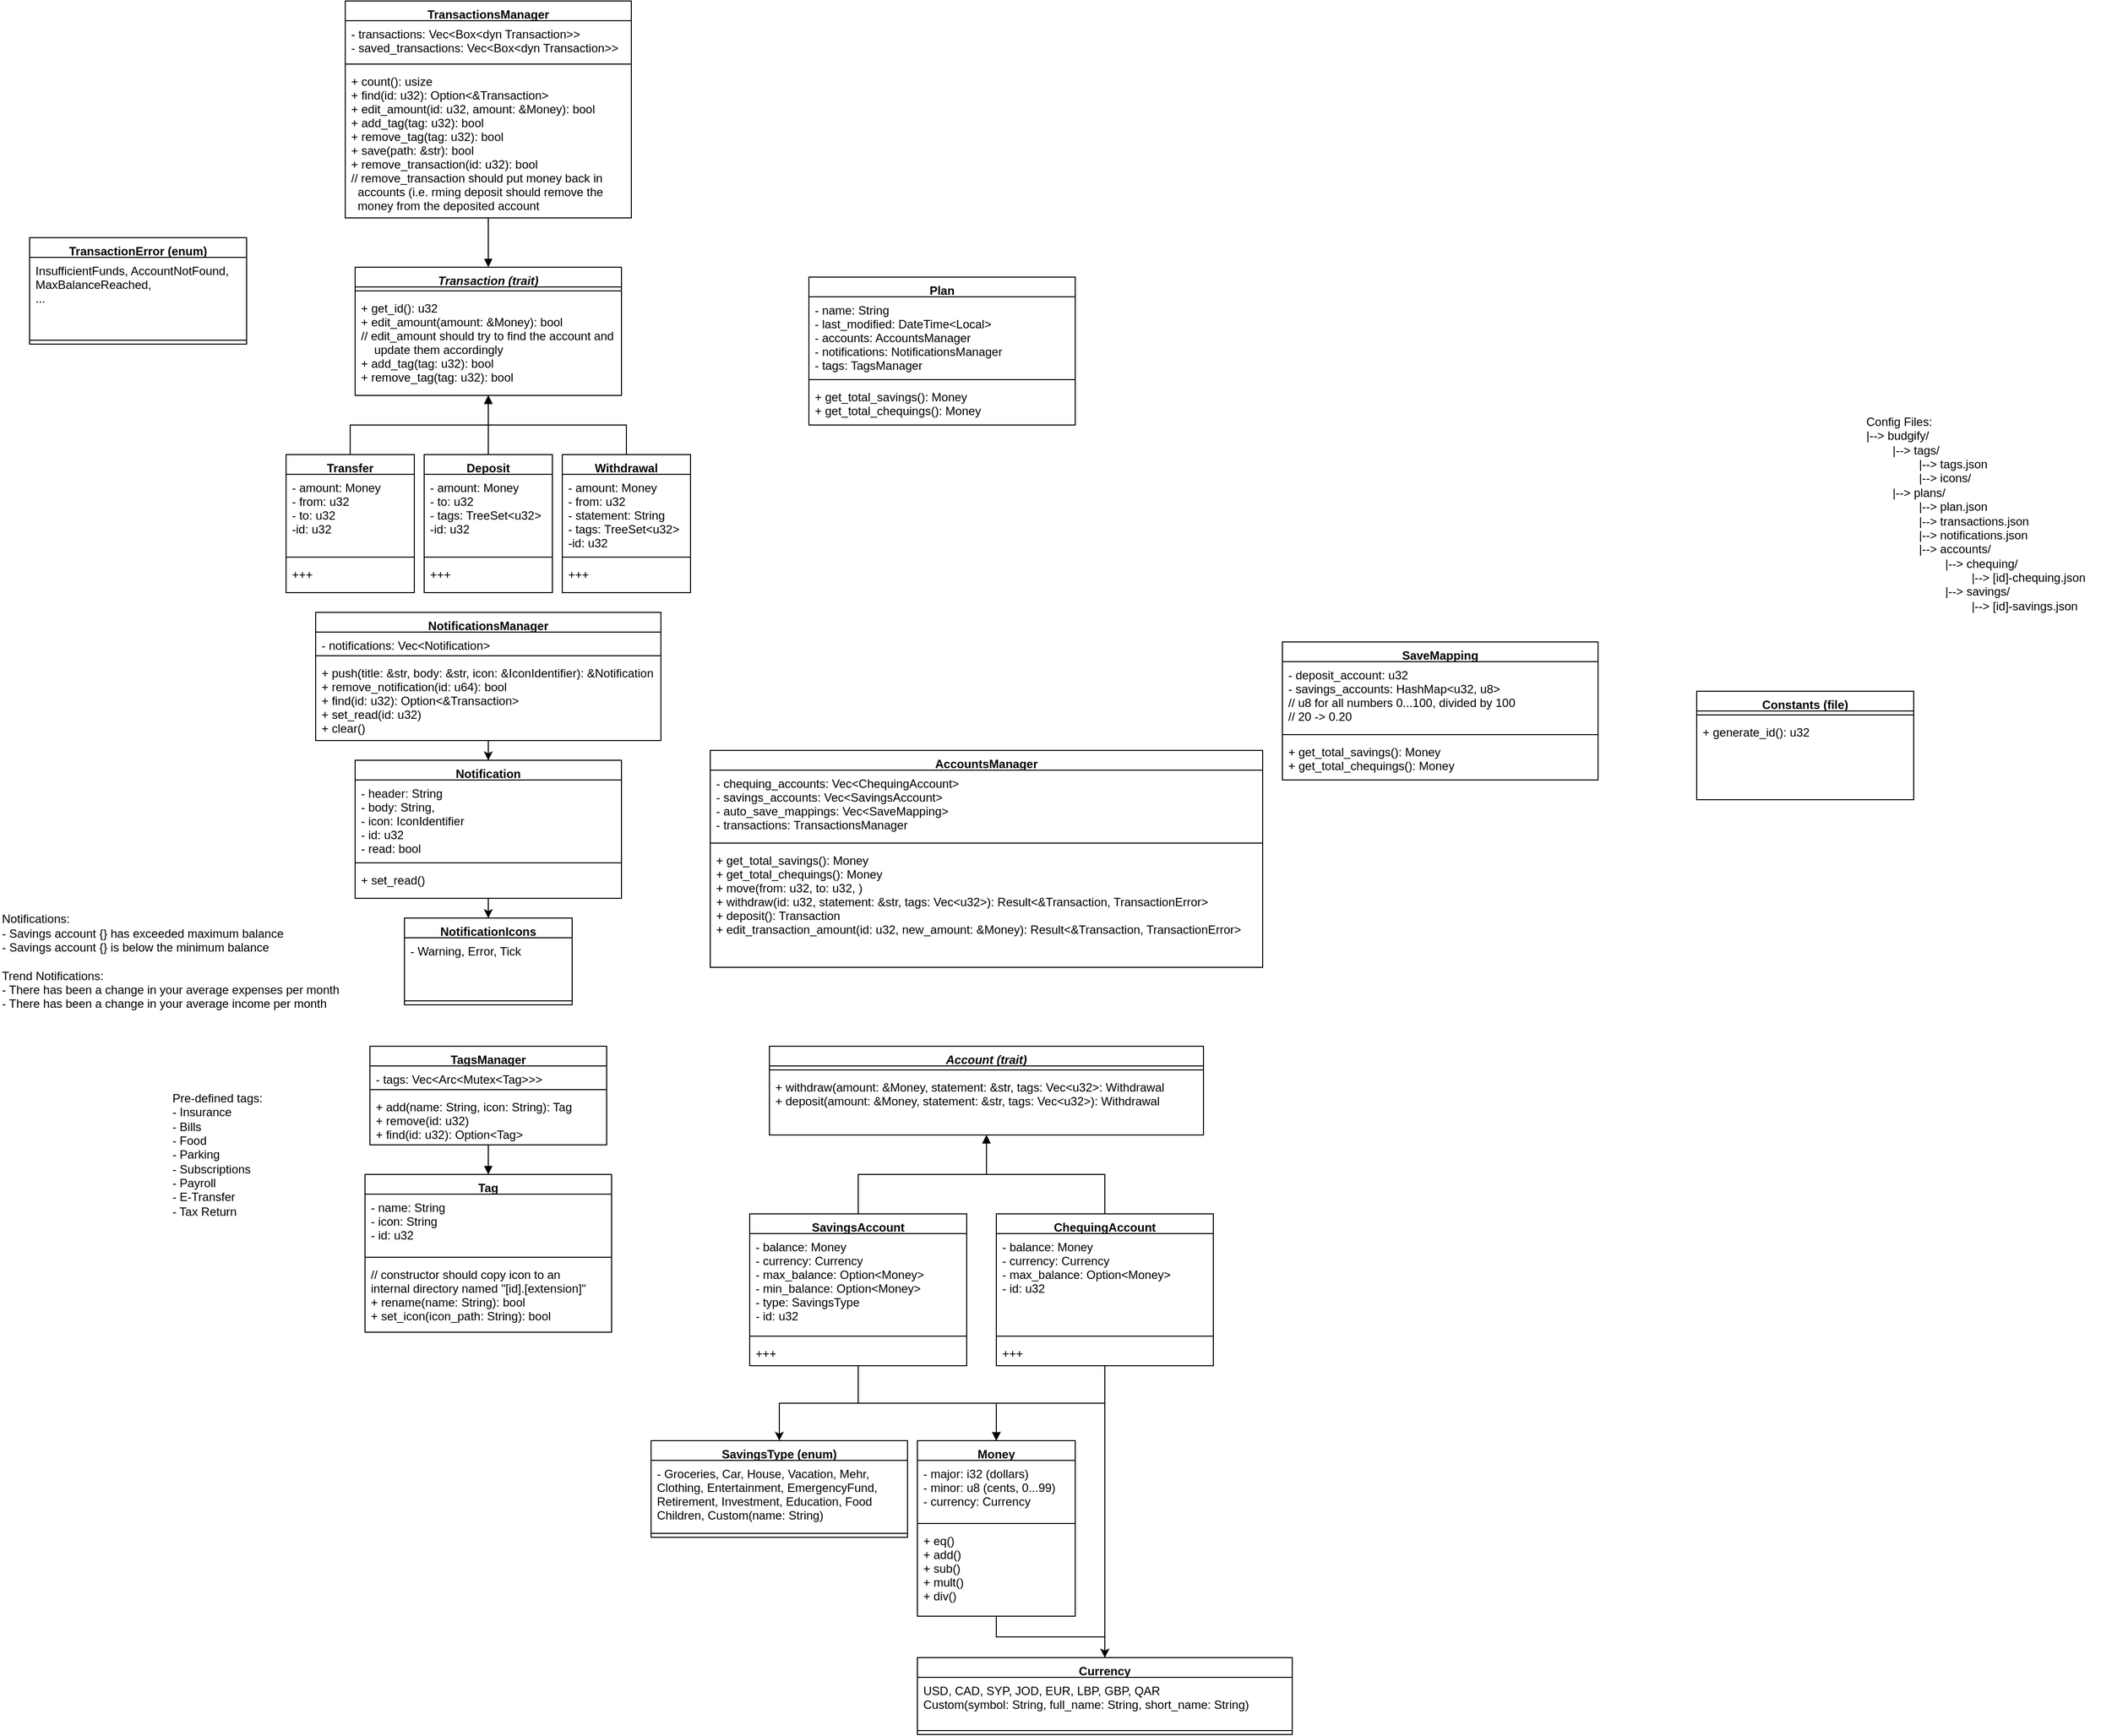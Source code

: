 <mxfile version="21.6.8" type="device">
  <diagram name="Page-1" id="MXJoyOq33z3AeeRWUCVQ">
    <mxGraphModel dx="1719" dy="1618" grid="1" gridSize="10" guides="1" tooltips="1" connect="1" arrows="1" fold="1" page="1" pageScale="1" pageWidth="850" pageHeight="1100" math="0" shadow="0">
      <root>
        <mxCell id="0" />
        <mxCell id="1" parent="0" />
        <mxCell id="jYdG3Akt0IeGUaFJMhiI-1" value="Plan" style="swimlane;fontStyle=1;align=center;verticalAlign=top;childLayout=stackLayout;horizontal=1;startSize=20;horizontalStack=0;resizeParent=1;resizeParentMax=0;resizeLast=0;collapsible=1;marginBottom=0;" parent="1" vertex="1">
          <mxGeometry x="130" y="-780" width="270" height="150" as="geometry" />
        </mxCell>
        <mxCell id="jYdG3Akt0IeGUaFJMhiI-2" value="- name: String&#xa;- last_modified: DateTime&lt;Local&gt;&#xa;- accounts: AccountsManager&#xa;- notifications: NotificationsManager&#xa;- tags: TagsManager" style="text;strokeColor=none;fillColor=none;align=left;verticalAlign=top;spacingLeft=4;spacingRight=4;overflow=hidden;rotatable=0;points=[[0,0.5],[1,0.5]];portConstraint=eastwest;" parent="jYdG3Akt0IeGUaFJMhiI-1" vertex="1">
          <mxGeometry y="20" width="270" height="80" as="geometry" />
        </mxCell>
        <mxCell id="jYdG3Akt0IeGUaFJMhiI-3" value="" style="line;strokeWidth=1;fillColor=none;align=left;verticalAlign=middle;spacingTop=-1;spacingLeft=3;spacingRight=3;rotatable=0;labelPosition=right;points=[];portConstraint=eastwest;strokeColor=inherit;" parent="jYdG3Akt0IeGUaFJMhiI-1" vertex="1">
          <mxGeometry y="100" width="270" height="8" as="geometry" />
        </mxCell>
        <mxCell id="jYdG3Akt0IeGUaFJMhiI-4" value="+ get_total_savings(): Money&#xa;+ get_total_chequings(): Money" style="text;strokeColor=none;fillColor=none;align=left;verticalAlign=top;spacingLeft=4;spacingRight=4;overflow=hidden;rotatable=0;points=[[0,0.5],[1,0.5]];portConstraint=eastwest;" parent="jYdG3Akt0IeGUaFJMhiI-1" vertex="1">
          <mxGeometry y="108" width="270" height="42" as="geometry" />
        </mxCell>
        <mxCell id="jYdG3Akt0IeGUaFJMhiI-22" style="edgeStyle=orthogonalEdgeStyle;rounded=0;orthogonalLoop=1;jettySize=auto;html=1;" parent="1" source="jYdG3Akt0IeGUaFJMhiI-5" target="jYdG3Akt0IeGUaFJMhiI-9" edge="1">
          <mxGeometry relative="1" as="geometry" />
        </mxCell>
        <mxCell id="jYdG3Akt0IeGUaFJMhiI-23" style="edgeStyle=orthogonalEdgeStyle;rounded=0;orthogonalLoop=1;jettySize=auto;html=1;" parent="1" source="jYdG3Akt0IeGUaFJMhiI-5" target="jYdG3Akt0IeGUaFJMhiI-17" edge="1">
          <mxGeometry relative="1" as="geometry" />
        </mxCell>
        <mxCell id="jYdG3Akt0IeGUaFJMhiI-119" style="edgeStyle=orthogonalEdgeStyle;rounded=0;orthogonalLoop=1;jettySize=auto;html=1;endArrow=block;endFill=1;" parent="1" source="jYdG3Akt0IeGUaFJMhiI-5" target="jYdG3Akt0IeGUaFJMhiI-33" edge="1">
          <mxGeometry relative="1" as="geometry" />
        </mxCell>
        <mxCell id="jYdG3Akt0IeGUaFJMhiI-5" value="ChequingAccount" style="swimlane;fontStyle=1;align=center;verticalAlign=top;childLayout=stackLayout;horizontal=1;startSize=20;horizontalStack=0;resizeParent=1;resizeParentMax=0;resizeLast=0;collapsible=1;marginBottom=0;" parent="1" vertex="1">
          <mxGeometry x="320" y="170" width="220" height="154" as="geometry" />
        </mxCell>
        <mxCell id="jYdG3Akt0IeGUaFJMhiI-6" value="- balance: Money&#xa;- currency: Currency&#xa;- max_balance: Option&lt;Money&gt;&#xa;- id: u32" style="text;strokeColor=none;fillColor=none;align=left;verticalAlign=top;spacingLeft=4;spacingRight=4;overflow=hidden;rotatable=0;points=[[0,0.5],[1,0.5]];portConstraint=eastwest;" parent="jYdG3Akt0IeGUaFJMhiI-5" vertex="1">
          <mxGeometry y="20" width="220" height="100" as="geometry" />
        </mxCell>
        <mxCell id="jYdG3Akt0IeGUaFJMhiI-7" value="" style="line;strokeWidth=1;fillColor=none;align=left;verticalAlign=middle;spacingTop=-1;spacingLeft=3;spacingRight=3;rotatable=0;labelPosition=right;points=[];portConstraint=eastwest;strokeColor=inherit;" parent="jYdG3Akt0IeGUaFJMhiI-5" vertex="1">
          <mxGeometry y="120" width="220" height="8" as="geometry" />
        </mxCell>
        <mxCell id="jYdG3Akt0IeGUaFJMhiI-8" value="+++" style="text;strokeColor=none;fillColor=none;align=left;verticalAlign=top;spacingLeft=4;spacingRight=4;overflow=hidden;rotatable=0;points=[[0,0.5],[1,0.5]];portConstraint=eastwest;" parent="jYdG3Akt0IeGUaFJMhiI-5" vertex="1">
          <mxGeometry y="128" width="220" height="26" as="geometry" />
        </mxCell>
        <mxCell id="jYdG3Akt0IeGUaFJMhiI-21" style="edgeStyle=orthogonalEdgeStyle;rounded=0;orthogonalLoop=1;jettySize=auto;html=1;" parent="1" source="jYdG3Akt0IeGUaFJMhiI-9" target="jYdG3Akt0IeGUaFJMhiI-17" edge="1">
          <mxGeometry relative="1" as="geometry" />
        </mxCell>
        <mxCell id="jYdG3Akt0IeGUaFJMhiI-9" value="Money" style="swimlane;fontStyle=1;align=center;verticalAlign=top;childLayout=stackLayout;horizontal=1;startSize=20;horizontalStack=0;resizeParent=1;resizeParentMax=0;resizeLast=0;collapsible=1;marginBottom=0;" parent="1" vertex="1">
          <mxGeometry x="240" y="400" width="160" height="178" as="geometry" />
        </mxCell>
        <mxCell id="jYdG3Akt0IeGUaFJMhiI-10" value="- major: i32 (dollars)&#xa;- minor: u8 (cents, 0...99)&#xa;- currency: Currency" style="text;strokeColor=none;fillColor=none;align=left;verticalAlign=top;spacingLeft=4;spacingRight=4;overflow=hidden;rotatable=0;points=[[0,0.5],[1,0.5]];portConstraint=eastwest;" parent="jYdG3Akt0IeGUaFJMhiI-9" vertex="1">
          <mxGeometry y="20" width="160" height="60" as="geometry" />
        </mxCell>
        <mxCell id="jYdG3Akt0IeGUaFJMhiI-11" value="" style="line;strokeWidth=1;fillColor=none;align=left;verticalAlign=middle;spacingTop=-1;spacingLeft=3;spacingRight=3;rotatable=0;labelPosition=right;points=[];portConstraint=eastwest;strokeColor=inherit;" parent="jYdG3Akt0IeGUaFJMhiI-9" vertex="1">
          <mxGeometry y="80" width="160" height="8" as="geometry" />
        </mxCell>
        <mxCell id="jYdG3Akt0IeGUaFJMhiI-12" value="+ eq()&#xa;+ add()&#xa;+ sub()&#xa;+ mult()&#xa;+ div()" style="text;strokeColor=none;fillColor=none;align=left;verticalAlign=top;spacingLeft=4;spacingRight=4;overflow=hidden;rotatable=0;points=[[0,0.5],[1,0.5]];portConstraint=eastwest;" parent="jYdG3Akt0IeGUaFJMhiI-9" vertex="1">
          <mxGeometry y="88" width="160" height="90" as="geometry" />
        </mxCell>
        <mxCell id="jYdG3Akt0IeGUaFJMhiI-17" value="Currency" style="swimlane;fontStyle=1;align=center;verticalAlign=top;childLayout=stackLayout;horizontal=1;startSize=20;horizontalStack=0;resizeParent=1;resizeParentMax=0;resizeLast=0;collapsible=1;marginBottom=0;" parent="1" vertex="1">
          <mxGeometry x="240" y="620" width="380" height="78" as="geometry" />
        </mxCell>
        <mxCell id="jYdG3Akt0IeGUaFJMhiI-18" value="USD, CAD, SYP, JOD, EUR, LBP, GBP, QAR&#xa;Custom(symbol: String, full_name: String, short_name: String) " style="text;strokeColor=none;fillColor=none;align=left;verticalAlign=top;spacingLeft=4;spacingRight=4;overflow=hidden;rotatable=0;points=[[0,0.5],[1,0.5]];portConstraint=eastwest;" parent="jYdG3Akt0IeGUaFJMhiI-17" vertex="1">
          <mxGeometry y="20" width="380" height="50" as="geometry" />
        </mxCell>
        <mxCell id="jYdG3Akt0IeGUaFJMhiI-19" value="" style="line;strokeWidth=1;fillColor=none;align=left;verticalAlign=middle;spacingTop=-1;spacingLeft=3;spacingRight=3;rotatable=0;labelPosition=right;points=[];portConstraint=eastwest;strokeColor=inherit;" parent="jYdG3Akt0IeGUaFJMhiI-17" vertex="1">
          <mxGeometry y="70" width="380" height="8" as="geometry" />
        </mxCell>
        <mxCell id="jYdG3Akt0IeGUaFJMhiI-28" value="SavingsType (enum)" style="swimlane;fontStyle=1;align=center;verticalAlign=top;childLayout=stackLayout;horizontal=1;startSize=20;horizontalStack=0;resizeParent=1;resizeParentMax=0;resizeLast=0;collapsible=1;marginBottom=0;" parent="1" vertex="1">
          <mxGeometry x="-30" y="400" width="260" height="98" as="geometry" />
        </mxCell>
        <mxCell id="jYdG3Akt0IeGUaFJMhiI-29" value="- Groceries, Car, House, Vacation, Mehr,&#xa;Clothing, Entertainment, EmergencyFund, &#xa;Retirement, Investment, Education, Food&#xa;Children, Custom(name: String)" style="text;strokeColor=none;fillColor=none;align=left;verticalAlign=top;spacingLeft=4;spacingRight=4;overflow=hidden;rotatable=0;points=[[0,0.5],[1,0.5]];portConstraint=eastwest;" parent="jYdG3Akt0IeGUaFJMhiI-28" vertex="1">
          <mxGeometry y="20" width="260" height="70" as="geometry" />
        </mxCell>
        <mxCell id="jYdG3Akt0IeGUaFJMhiI-30" value="" style="line;strokeWidth=1;fillColor=none;align=left;verticalAlign=middle;spacingTop=-1;spacingLeft=3;spacingRight=3;rotatable=0;labelPosition=right;points=[];portConstraint=eastwest;strokeColor=inherit;" parent="jYdG3Akt0IeGUaFJMhiI-28" vertex="1">
          <mxGeometry y="90" width="260" height="8" as="geometry" />
        </mxCell>
        <mxCell id="jYdG3Akt0IeGUaFJMhiI-33" value="Account (trait)" style="swimlane;fontStyle=3;align=center;verticalAlign=top;childLayout=stackLayout;horizontal=1;startSize=20;horizontalStack=0;resizeParent=1;resizeParentMax=0;resizeLast=0;collapsible=1;marginBottom=0;" parent="1" vertex="1">
          <mxGeometry x="90" width="440" height="90" as="geometry" />
        </mxCell>
        <mxCell id="jYdG3Akt0IeGUaFJMhiI-35" value="" style="line;strokeWidth=1;fillColor=none;align=left;verticalAlign=middle;spacingTop=-1;spacingLeft=3;spacingRight=3;rotatable=0;labelPosition=right;points=[];portConstraint=eastwest;strokeColor=inherit;" parent="jYdG3Akt0IeGUaFJMhiI-33" vertex="1">
          <mxGeometry y="20" width="440" height="8" as="geometry" />
        </mxCell>
        <mxCell id="jYdG3Akt0IeGUaFJMhiI-36" value="+ withdraw(amount: &amp;Money, statement: &amp;str, tags: Vec&lt;u32&gt;: Withdrawal&#xa;+ deposit(amount: &amp;Money, statement: &amp;str, tags: Vec&lt;u32&gt;): Withdrawal&#xa;" style="text;strokeColor=none;fillColor=none;align=left;verticalAlign=top;spacingLeft=4;spacingRight=4;overflow=hidden;rotatable=0;points=[[0,0.5],[1,0.5]];portConstraint=eastwest;" parent="jYdG3Akt0IeGUaFJMhiI-33" vertex="1">
          <mxGeometry y="28" width="440" height="62" as="geometry" />
        </mxCell>
        <mxCell id="jYdG3Akt0IeGUaFJMhiI-42" style="edgeStyle=orthogonalEdgeStyle;rounded=0;orthogonalLoop=1;jettySize=auto;html=1;" parent="1" source="jYdG3Akt0IeGUaFJMhiI-37" target="jYdG3Akt0IeGUaFJMhiI-28" edge="1">
          <mxGeometry relative="1" as="geometry" />
        </mxCell>
        <mxCell id="jYdG3Akt0IeGUaFJMhiI-120" style="edgeStyle=orthogonalEdgeStyle;rounded=0;orthogonalLoop=1;jettySize=auto;html=1;endArrow=block;endFill=1;" parent="1" source="jYdG3Akt0IeGUaFJMhiI-37" target="jYdG3Akt0IeGUaFJMhiI-33" edge="1">
          <mxGeometry relative="1" as="geometry" />
        </mxCell>
        <mxCell id="jYdG3Akt0IeGUaFJMhiI-121" style="edgeStyle=orthogonalEdgeStyle;rounded=0;orthogonalLoop=1;jettySize=auto;html=1;entryX=0.5;entryY=0;entryDx=0;entryDy=0;endArrow=block;endFill=1;" parent="1" source="jYdG3Akt0IeGUaFJMhiI-37" target="jYdG3Akt0IeGUaFJMhiI-9" edge="1">
          <mxGeometry relative="1" as="geometry" />
        </mxCell>
        <mxCell id="jYdG3Akt0IeGUaFJMhiI-37" value="SavingsAccount" style="swimlane;fontStyle=1;align=center;verticalAlign=top;childLayout=stackLayout;horizontal=1;startSize=20;horizontalStack=0;resizeParent=1;resizeParentMax=0;resizeLast=0;collapsible=1;marginBottom=0;" parent="1" vertex="1">
          <mxGeometry x="70" y="170" width="220" height="154" as="geometry" />
        </mxCell>
        <mxCell id="jYdG3Akt0IeGUaFJMhiI-38" value="- balance: Money&#xa;- currency: Currency&#xa;- max_balance: Option&lt;Money&gt;&#xa;- min_balance: Option&lt;Money&gt;&#xa;- type: SavingsType&#xa;- id: u32" style="text;strokeColor=none;fillColor=none;align=left;verticalAlign=top;spacingLeft=4;spacingRight=4;overflow=hidden;rotatable=0;points=[[0,0.5],[1,0.5]];portConstraint=eastwest;" parent="jYdG3Akt0IeGUaFJMhiI-37" vertex="1">
          <mxGeometry y="20" width="220" height="100" as="geometry" />
        </mxCell>
        <mxCell id="jYdG3Akt0IeGUaFJMhiI-39" value="" style="line;strokeWidth=1;fillColor=none;align=left;verticalAlign=middle;spacingTop=-1;spacingLeft=3;spacingRight=3;rotatable=0;labelPosition=right;points=[];portConstraint=eastwest;strokeColor=inherit;" parent="jYdG3Akt0IeGUaFJMhiI-37" vertex="1">
          <mxGeometry y="120" width="220" height="8" as="geometry" />
        </mxCell>
        <mxCell id="jYdG3Akt0IeGUaFJMhiI-40" value="+++" style="text;strokeColor=none;fillColor=none;align=left;verticalAlign=top;spacingLeft=4;spacingRight=4;overflow=hidden;rotatable=0;points=[[0,0.5],[1,0.5]];portConstraint=eastwest;" parent="jYdG3Akt0IeGUaFJMhiI-37" vertex="1">
          <mxGeometry y="128" width="220" height="26" as="geometry" />
        </mxCell>
        <mxCell id="jYdG3Akt0IeGUaFJMhiI-45" value="SaveMapping" style="swimlane;fontStyle=1;align=center;verticalAlign=top;childLayout=stackLayout;horizontal=1;startSize=20;horizontalStack=0;resizeParent=1;resizeParentMax=0;resizeLast=0;collapsible=1;marginBottom=0;" parent="1" vertex="1">
          <mxGeometry x="610" y="-410" width="320" height="140" as="geometry" />
        </mxCell>
        <mxCell id="jYdG3Akt0IeGUaFJMhiI-46" value="- deposit_account: u32&#xa;- savings_accounts: HashMap&lt;u32, u8&gt;&#xa;// u8 for all numbers 0...100, divided by 100&#xa;// 20 -&gt; 0.20" style="text;strokeColor=none;fillColor=none;align=left;verticalAlign=top;spacingLeft=4;spacingRight=4;overflow=hidden;rotatable=0;points=[[0,0.5],[1,0.5]];portConstraint=eastwest;" parent="jYdG3Akt0IeGUaFJMhiI-45" vertex="1">
          <mxGeometry y="20" width="320" height="70" as="geometry" />
        </mxCell>
        <mxCell id="jYdG3Akt0IeGUaFJMhiI-47" value="" style="line;strokeWidth=1;fillColor=none;align=left;verticalAlign=middle;spacingTop=-1;spacingLeft=3;spacingRight=3;rotatable=0;labelPosition=right;points=[];portConstraint=eastwest;strokeColor=inherit;" parent="jYdG3Akt0IeGUaFJMhiI-45" vertex="1">
          <mxGeometry y="90" width="320" height="8" as="geometry" />
        </mxCell>
        <mxCell id="jYdG3Akt0IeGUaFJMhiI-48" value="+ get_total_savings(): Money&#xa;+ get_total_chequings(): Money" style="text;strokeColor=none;fillColor=none;align=left;verticalAlign=top;spacingLeft=4;spacingRight=4;overflow=hidden;rotatable=0;points=[[0,0.5],[1,0.5]];portConstraint=eastwest;" parent="jYdG3Akt0IeGUaFJMhiI-45" vertex="1">
          <mxGeometry y="98" width="320" height="42" as="geometry" />
        </mxCell>
        <mxCell id="jYdG3Akt0IeGUaFJMhiI-57" style="edgeStyle=orthogonalEdgeStyle;rounded=0;orthogonalLoop=1;jettySize=auto;html=1;" parent="1" source="jYdG3Akt0IeGUaFJMhiI-49" target="jYdG3Akt0IeGUaFJMhiI-53" edge="1">
          <mxGeometry relative="1" as="geometry" />
        </mxCell>
        <mxCell id="jYdG3Akt0IeGUaFJMhiI-49" value="Notification" style="swimlane;fontStyle=1;align=center;verticalAlign=top;childLayout=stackLayout;horizontal=1;startSize=20;horizontalStack=0;resizeParent=1;resizeParentMax=0;resizeLast=0;collapsible=1;marginBottom=0;" parent="1" vertex="1">
          <mxGeometry x="-330" y="-290" width="270" height="140" as="geometry" />
        </mxCell>
        <mxCell id="jYdG3Akt0IeGUaFJMhiI-50" value="- header: String&#xa;- body: String,&#xa;- icon: IconIdentifier&#xa;- id: u32&#xa;- read: bool" style="text;strokeColor=none;fillColor=none;align=left;verticalAlign=top;spacingLeft=4;spacingRight=4;overflow=hidden;rotatable=0;points=[[0,0.5],[1,0.5]];portConstraint=eastwest;" parent="jYdG3Akt0IeGUaFJMhiI-49" vertex="1">
          <mxGeometry y="20" width="270" height="80" as="geometry" />
        </mxCell>
        <mxCell id="jYdG3Akt0IeGUaFJMhiI-51" value="" style="line;strokeWidth=1;fillColor=none;align=left;verticalAlign=middle;spacingTop=-1;spacingLeft=3;spacingRight=3;rotatable=0;labelPosition=right;points=[];portConstraint=eastwest;strokeColor=inherit;" parent="jYdG3Akt0IeGUaFJMhiI-49" vertex="1">
          <mxGeometry y="100" width="270" height="8" as="geometry" />
        </mxCell>
        <mxCell id="jYdG3Akt0IeGUaFJMhiI-52" value="+ set_read()" style="text;strokeColor=none;fillColor=none;align=left;verticalAlign=top;spacingLeft=4;spacingRight=4;overflow=hidden;rotatable=0;points=[[0,0.5],[1,0.5]];portConstraint=eastwest;" parent="jYdG3Akt0IeGUaFJMhiI-49" vertex="1">
          <mxGeometry y="108" width="270" height="32" as="geometry" />
        </mxCell>
        <mxCell id="jYdG3Akt0IeGUaFJMhiI-53" value="NotificationIcons" style="swimlane;fontStyle=1;align=center;verticalAlign=top;childLayout=stackLayout;horizontal=1;startSize=20;horizontalStack=0;resizeParent=1;resizeParentMax=0;resizeLast=0;collapsible=1;marginBottom=0;" parent="1" vertex="1">
          <mxGeometry x="-280" y="-130" width="170" height="88" as="geometry" />
        </mxCell>
        <mxCell id="jYdG3Akt0IeGUaFJMhiI-54" value="- Warning, Error, Tick" style="text;strokeColor=none;fillColor=none;align=left;verticalAlign=top;spacingLeft=4;spacingRight=4;overflow=hidden;rotatable=0;points=[[0,0.5],[1,0.5]];portConstraint=eastwest;" parent="jYdG3Akt0IeGUaFJMhiI-53" vertex="1">
          <mxGeometry y="20" width="170" height="60" as="geometry" />
        </mxCell>
        <mxCell id="jYdG3Akt0IeGUaFJMhiI-55" value="" style="line;strokeWidth=1;fillColor=none;align=left;verticalAlign=middle;spacingTop=-1;spacingLeft=3;spacingRight=3;rotatable=0;labelPosition=right;points=[];portConstraint=eastwest;strokeColor=inherit;" parent="jYdG3Akt0IeGUaFJMhiI-53" vertex="1">
          <mxGeometry y="80" width="170" height="8" as="geometry" />
        </mxCell>
        <mxCell id="jYdG3Akt0IeGUaFJMhiI-58" value="Notifications:&lt;br&gt;- Savings account {} has exceeded maximum balance&lt;br&gt;- Savings account {} is below the minimum balance&lt;br&gt;&lt;br&gt;Trend Notifications:&lt;br&gt;- There has been a change in your average expenses per month&lt;br&gt;- There has been a change in your average income per month" style="text;html=1;align=left;verticalAlign=middle;resizable=0;points=[];autosize=1;strokeColor=none;fillColor=none;" parent="1" vertex="1">
          <mxGeometry x="-690" y="-141" width="370" height="110" as="geometry" />
        </mxCell>
        <mxCell id="jYdG3Akt0IeGUaFJMhiI-63" style="edgeStyle=orthogonalEdgeStyle;rounded=0;orthogonalLoop=1;jettySize=auto;html=1;" parent="1" source="jYdG3Akt0IeGUaFJMhiI-59" target="jYdG3Akt0IeGUaFJMhiI-49" edge="1">
          <mxGeometry relative="1" as="geometry" />
        </mxCell>
        <mxCell id="jYdG3Akt0IeGUaFJMhiI-59" value="NotificationsManager" style="swimlane;fontStyle=1;align=center;verticalAlign=top;childLayout=stackLayout;horizontal=1;startSize=20;horizontalStack=0;resizeParent=1;resizeParentMax=0;resizeLast=0;collapsible=1;marginBottom=0;" parent="1" vertex="1">
          <mxGeometry x="-370" y="-440" width="350" height="130" as="geometry" />
        </mxCell>
        <mxCell id="jYdG3Akt0IeGUaFJMhiI-60" value="- notifications: Vec&lt;Notification&gt;" style="text;strokeColor=none;fillColor=none;align=left;verticalAlign=top;spacingLeft=4;spacingRight=4;overflow=hidden;rotatable=0;points=[[0,0.5],[1,0.5]];portConstraint=eastwest;" parent="jYdG3Akt0IeGUaFJMhiI-59" vertex="1">
          <mxGeometry y="20" width="350" height="20" as="geometry" />
        </mxCell>
        <mxCell id="jYdG3Akt0IeGUaFJMhiI-61" value="" style="line;strokeWidth=1;fillColor=none;align=left;verticalAlign=middle;spacingTop=-1;spacingLeft=3;spacingRight=3;rotatable=0;labelPosition=right;points=[];portConstraint=eastwest;strokeColor=inherit;" parent="jYdG3Akt0IeGUaFJMhiI-59" vertex="1">
          <mxGeometry y="40" width="350" height="8" as="geometry" />
        </mxCell>
        <mxCell id="jYdG3Akt0IeGUaFJMhiI-62" value="+ push(title: &amp;str, body: &amp;str, icon: &amp;IconIdentifier): &amp;Notification&#xa;+ remove_notification(id: u64): bool&#xa;+ find(id: u32): Option&lt;&amp;Transaction&gt;&#xa;+ set_read(id: u32)&#xa;+ clear()" style="text;strokeColor=none;fillColor=none;align=left;verticalAlign=top;spacingLeft=4;spacingRight=4;overflow=hidden;rotatable=0;points=[[0,0.5],[1,0.5]];portConstraint=eastwest;" parent="jYdG3Akt0IeGUaFJMhiI-59" vertex="1">
          <mxGeometry y="48" width="350" height="82" as="geometry" />
        </mxCell>
        <mxCell id="jYdG3Akt0IeGUaFJMhiI-84" style="edgeStyle=orthogonalEdgeStyle;rounded=0;orthogonalLoop=1;jettySize=auto;html=1;endArrow=block;endFill=1;" parent="1" source="jYdG3Akt0IeGUaFJMhiI-66" target="jYdG3Akt0IeGUaFJMhiI-79" edge="1">
          <mxGeometry relative="1" as="geometry" />
        </mxCell>
        <mxCell id="jYdG3Akt0IeGUaFJMhiI-66" value="Transfer" style="swimlane;fontStyle=1;align=center;verticalAlign=top;childLayout=stackLayout;horizontal=1;startSize=20;horizontalStack=0;resizeParent=1;resizeParentMax=0;resizeLast=0;collapsible=1;marginBottom=0;" parent="1" vertex="1">
          <mxGeometry x="-400" y="-600" width="130" height="140" as="geometry" />
        </mxCell>
        <mxCell id="jYdG3Akt0IeGUaFJMhiI-67" value="- amount: Money&#xa;- from: u32&#xa;- to: u32&#xa;-id: u32" style="text;strokeColor=none;fillColor=none;align=left;verticalAlign=top;spacingLeft=4;spacingRight=4;overflow=hidden;rotatable=0;points=[[0,0.5],[1,0.5]];portConstraint=eastwest;" parent="jYdG3Akt0IeGUaFJMhiI-66" vertex="1">
          <mxGeometry y="20" width="130" height="80" as="geometry" />
        </mxCell>
        <mxCell id="jYdG3Akt0IeGUaFJMhiI-68" value="" style="line;strokeWidth=1;fillColor=none;align=left;verticalAlign=middle;spacingTop=-1;spacingLeft=3;spacingRight=3;rotatable=0;labelPosition=right;points=[];portConstraint=eastwest;strokeColor=inherit;" parent="jYdG3Akt0IeGUaFJMhiI-66" vertex="1">
          <mxGeometry y="100" width="130" height="8" as="geometry" />
        </mxCell>
        <mxCell id="jYdG3Akt0IeGUaFJMhiI-69" value="+++" style="text;strokeColor=none;fillColor=none;align=left;verticalAlign=top;spacingLeft=4;spacingRight=4;overflow=hidden;rotatable=0;points=[[0,0.5],[1,0.5]];portConstraint=eastwest;" parent="jYdG3Akt0IeGUaFJMhiI-66" vertex="1">
          <mxGeometry y="108" width="130" height="32" as="geometry" />
        </mxCell>
        <mxCell id="jYdG3Akt0IeGUaFJMhiI-83" style="edgeStyle=orthogonalEdgeStyle;rounded=0;orthogonalLoop=1;jettySize=auto;html=1;entryX=0.5;entryY=1;entryDx=0;entryDy=0;entryPerimeter=0;endArrow=block;endFill=1;" parent="1" source="jYdG3Akt0IeGUaFJMhiI-71" target="jYdG3Akt0IeGUaFJMhiI-82" edge="1">
          <mxGeometry relative="1" as="geometry" />
        </mxCell>
        <mxCell id="jYdG3Akt0IeGUaFJMhiI-71" value="Deposit" style="swimlane;fontStyle=1;align=center;verticalAlign=top;childLayout=stackLayout;horizontal=1;startSize=20;horizontalStack=0;resizeParent=1;resizeParentMax=0;resizeLast=0;collapsible=1;marginBottom=0;" parent="1" vertex="1">
          <mxGeometry x="-260" y="-600" width="130" height="140" as="geometry" />
        </mxCell>
        <mxCell id="jYdG3Akt0IeGUaFJMhiI-72" value="- amount: Money&#xa;- to: u32&#xa;- tags: TreeSet&lt;u32&gt;&#xa;-id: u32" style="text;strokeColor=none;fillColor=none;align=left;verticalAlign=top;spacingLeft=4;spacingRight=4;overflow=hidden;rotatable=0;points=[[0,0.5],[1,0.5]];portConstraint=eastwest;" parent="jYdG3Akt0IeGUaFJMhiI-71" vertex="1">
          <mxGeometry y="20" width="130" height="80" as="geometry" />
        </mxCell>
        <mxCell id="jYdG3Akt0IeGUaFJMhiI-73" value="" style="line;strokeWidth=1;fillColor=none;align=left;verticalAlign=middle;spacingTop=-1;spacingLeft=3;spacingRight=3;rotatable=0;labelPosition=right;points=[];portConstraint=eastwest;strokeColor=inherit;" parent="jYdG3Akt0IeGUaFJMhiI-71" vertex="1">
          <mxGeometry y="100" width="130" height="8" as="geometry" />
        </mxCell>
        <mxCell id="jYdG3Akt0IeGUaFJMhiI-74" value="+++" style="text;strokeColor=none;fillColor=none;align=left;verticalAlign=top;spacingLeft=4;spacingRight=4;overflow=hidden;rotatable=0;points=[[0,0.5],[1,0.5]];portConstraint=eastwest;" parent="jYdG3Akt0IeGUaFJMhiI-71" vertex="1">
          <mxGeometry y="108" width="130" height="32" as="geometry" />
        </mxCell>
        <mxCell id="jYdG3Akt0IeGUaFJMhiI-105" style="edgeStyle=orthogonalEdgeStyle;rounded=0;orthogonalLoop=1;jettySize=auto;html=1;entryX=0.5;entryY=0;entryDx=0;entryDy=0;endArrow=block;endFill=1;" parent="1" source="jYdG3Akt0IeGUaFJMhiI-75" target="jYdG3Akt0IeGUaFJMhiI-79" edge="1">
          <mxGeometry relative="1" as="geometry" />
        </mxCell>
        <mxCell id="jYdG3Akt0IeGUaFJMhiI-75" value="TransactionsManager" style="swimlane;fontStyle=1;align=center;verticalAlign=top;childLayout=stackLayout;horizontal=1;startSize=20;horizontalStack=0;resizeParent=1;resizeParentMax=0;resizeLast=0;collapsible=1;marginBottom=0;" parent="1" vertex="1">
          <mxGeometry x="-340" y="-1060" width="290" height="220" as="geometry" />
        </mxCell>
        <mxCell id="jYdG3Akt0IeGUaFJMhiI-76" value="- transactions: Vec&lt;Box&lt;dyn Transaction&gt;&gt;&#xa;- saved_transactions: Vec&lt;Box&lt;dyn Transaction&gt;&gt;" style="text;strokeColor=none;fillColor=none;align=left;verticalAlign=top;spacingLeft=4;spacingRight=4;overflow=hidden;rotatable=0;points=[[0,0.5],[1,0.5]];portConstraint=eastwest;" parent="jYdG3Akt0IeGUaFJMhiI-75" vertex="1">
          <mxGeometry y="20" width="290" height="40" as="geometry" />
        </mxCell>
        <mxCell id="jYdG3Akt0IeGUaFJMhiI-77" value="" style="line;strokeWidth=1;fillColor=none;align=left;verticalAlign=middle;spacingTop=-1;spacingLeft=3;spacingRight=3;rotatable=0;labelPosition=right;points=[];portConstraint=eastwest;strokeColor=inherit;" parent="jYdG3Akt0IeGUaFJMhiI-75" vertex="1">
          <mxGeometry y="60" width="290" height="8" as="geometry" />
        </mxCell>
        <mxCell id="jYdG3Akt0IeGUaFJMhiI-78" value="+ count(): usize&#xa;+ find(id: u32): Option&lt;&amp;Transaction&gt;&#xa;+ edit_amount(id: u32, amount: &amp;Money): bool&#xa;+ add_tag(tag: u32): bool&#xa;+ remove_tag(tag: u32): bool&#xa;+ save(path: &amp;str): bool&#xa;+ remove_transaction(id: u32): bool&#xa;// remove_transaction should put money back in&#xa;  accounts (i.e. rming deposit should remove the &#xa;  money from the deposited account" style="text;strokeColor=none;fillColor=none;align=left;verticalAlign=top;spacingLeft=4;spacingRight=4;overflow=hidden;rotatable=0;points=[[0,0.5],[1,0.5]];portConstraint=eastwest;" parent="jYdG3Akt0IeGUaFJMhiI-75" vertex="1">
          <mxGeometry y="68" width="290" height="152" as="geometry" />
        </mxCell>
        <mxCell id="jYdG3Akt0IeGUaFJMhiI-79" value="Transaction (trait)" style="swimlane;fontStyle=3;align=center;verticalAlign=top;childLayout=stackLayout;horizontal=1;startSize=20;horizontalStack=0;resizeParent=1;resizeParentMax=0;resizeLast=0;collapsible=1;marginBottom=0;" parent="1" vertex="1">
          <mxGeometry x="-330" y="-790" width="270" height="130" as="geometry" />
        </mxCell>
        <mxCell id="jYdG3Akt0IeGUaFJMhiI-81" value="" style="line;strokeWidth=1;fillColor=none;align=left;verticalAlign=middle;spacingTop=-1;spacingLeft=3;spacingRight=3;rotatable=0;labelPosition=right;points=[];portConstraint=eastwest;strokeColor=inherit;" parent="jYdG3Akt0IeGUaFJMhiI-79" vertex="1">
          <mxGeometry y="20" width="270" height="8" as="geometry" />
        </mxCell>
        <mxCell id="jYdG3Akt0IeGUaFJMhiI-82" value="+ get_id(): u32&#xa;+ edit_amount(amount: &amp;Money): bool&#xa;// edit_amount should try to find the account and&#xa;    update them accordingly&#xa;+ add_tag(tag: u32): bool&#xa;+ remove_tag(tag: u32): bool" style="text;strokeColor=none;fillColor=none;align=left;verticalAlign=top;spacingLeft=4;spacingRight=4;overflow=hidden;rotatable=0;points=[[0,0.5],[1,0.5]];portConstraint=eastwest;" parent="jYdG3Akt0IeGUaFJMhiI-79" vertex="1">
          <mxGeometry y="28" width="270" height="102" as="geometry" />
        </mxCell>
        <mxCell id="jYdG3Akt0IeGUaFJMhiI-94" style="edgeStyle=orthogonalEdgeStyle;rounded=0;orthogonalLoop=1;jettySize=auto;html=1;endArrow=block;endFill=1;" parent="1" source="jYdG3Akt0IeGUaFJMhiI-90" target="jYdG3Akt0IeGUaFJMhiI-79" edge="1">
          <mxGeometry relative="1" as="geometry" />
        </mxCell>
        <mxCell id="jYdG3Akt0IeGUaFJMhiI-90" value="Withdrawal" style="swimlane;fontStyle=1;align=center;verticalAlign=top;childLayout=stackLayout;horizontal=1;startSize=20;horizontalStack=0;resizeParent=1;resizeParentMax=0;resizeLast=0;collapsible=1;marginBottom=0;" parent="1" vertex="1">
          <mxGeometry x="-120" y="-600" width="130" height="140" as="geometry" />
        </mxCell>
        <mxCell id="jYdG3Akt0IeGUaFJMhiI-91" value="- amount: Money&#xa;- from: u32&#xa;- statement: String&#xa;- tags: TreeSet&lt;u32&gt;&#xa;-id: u32" style="text;strokeColor=none;fillColor=none;align=left;verticalAlign=top;spacingLeft=4;spacingRight=4;overflow=hidden;rotatable=0;points=[[0,0.5],[1,0.5]];portConstraint=eastwest;" parent="jYdG3Akt0IeGUaFJMhiI-90" vertex="1">
          <mxGeometry y="20" width="130" height="80" as="geometry" />
        </mxCell>
        <mxCell id="jYdG3Akt0IeGUaFJMhiI-92" value="" style="line;strokeWidth=1;fillColor=none;align=left;verticalAlign=middle;spacingTop=-1;spacingLeft=3;spacingRight=3;rotatable=0;labelPosition=right;points=[];portConstraint=eastwest;strokeColor=inherit;" parent="jYdG3Akt0IeGUaFJMhiI-90" vertex="1">
          <mxGeometry y="100" width="130" height="8" as="geometry" />
        </mxCell>
        <mxCell id="jYdG3Akt0IeGUaFJMhiI-93" value="+++" style="text;strokeColor=none;fillColor=none;align=left;verticalAlign=top;spacingLeft=4;spacingRight=4;overflow=hidden;rotatable=0;points=[[0,0.5],[1,0.5]];portConstraint=eastwest;" parent="jYdG3Akt0IeGUaFJMhiI-90" vertex="1">
          <mxGeometry y="108" width="130" height="32" as="geometry" />
        </mxCell>
        <mxCell id="jYdG3Akt0IeGUaFJMhiI-106" style="edgeStyle=orthogonalEdgeStyle;rounded=0;orthogonalLoop=1;jettySize=auto;html=1;endArrow=block;endFill=1;" parent="1" source="jYdG3Akt0IeGUaFJMhiI-95" target="jYdG3Akt0IeGUaFJMhiI-99" edge="1">
          <mxGeometry relative="1" as="geometry" />
        </mxCell>
        <mxCell id="jYdG3Akt0IeGUaFJMhiI-95" value="TagsManager" style="swimlane;fontStyle=1;align=center;verticalAlign=top;childLayout=stackLayout;horizontal=1;startSize=20;horizontalStack=0;resizeParent=1;resizeParentMax=0;resizeLast=0;collapsible=1;marginBottom=0;" parent="1" vertex="1">
          <mxGeometry x="-315" width="240" height="100" as="geometry" />
        </mxCell>
        <mxCell id="jYdG3Akt0IeGUaFJMhiI-96" value="- tags: Vec&lt;Arc&lt;Mutex&lt;Tag&gt;&gt;&gt;" style="text;strokeColor=none;fillColor=none;align=left;verticalAlign=top;spacingLeft=4;spacingRight=4;overflow=hidden;rotatable=0;points=[[0,0.5],[1,0.5]];portConstraint=eastwest;" parent="jYdG3Akt0IeGUaFJMhiI-95" vertex="1">
          <mxGeometry y="20" width="240" height="20" as="geometry" />
        </mxCell>
        <mxCell id="jYdG3Akt0IeGUaFJMhiI-97" value="" style="line;strokeWidth=1;fillColor=none;align=left;verticalAlign=middle;spacingTop=-1;spacingLeft=3;spacingRight=3;rotatable=0;labelPosition=right;points=[];portConstraint=eastwest;strokeColor=inherit;" parent="jYdG3Akt0IeGUaFJMhiI-95" vertex="1">
          <mxGeometry y="40" width="240" height="8" as="geometry" />
        </mxCell>
        <mxCell id="jYdG3Akt0IeGUaFJMhiI-98" value="+ add(name: String, icon: String): Tag&#xa;+ remove(id: u32)&#xa;+ find(id: u32): Option&lt;Tag&gt;" style="text;strokeColor=none;fillColor=none;align=left;verticalAlign=top;spacingLeft=4;spacingRight=4;overflow=hidden;rotatable=0;points=[[0,0.5],[1,0.5]];portConstraint=eastwest;" parent="jYdG3Akt0IeGUaFJMhiI-95" vertex="1">
          <mxGeometry y="48" width="240" height="52" as="geometry" />
        </mxCell>
        <mxCell id="jYdG3Akt0IeGUaFJMhiI-99" value="Tag" style="swimlane;fontStyle=1;align=center;verticalAlign=top;childLayout=stackLayout;horizontal=1;startSize=20;horizontalStack=0;resizeParent=1;resizeParentMax=0;resizeLast=0;collapsible=1;marginBottom=0;" parent="1" vertex="1">
          <mxGeometry x="-320" y="130" width="250" height="160" as="geometry" />
        </mxCell>
        <mxCell id="jYdG3Akt0IeGUaFJMhiI-100" value="- name: String&#xa;- icon: String&#xa;- id: u32" style="text;strokeColor=none;fillColor=none;align=left;verticalAlign=top;spacingLeft=4;spacingRight=4;overflow=hidden;rotatable=0;points=[[0,0.5],[1,0.5]];portConstraint=eastwest;" parent="jYdG3Akt0IeGUaFJMhiI-99" vertex="1">
          <mxGeometry y="20" width="250" height="60" as="geometry" />
        </mxCell>
        <mxCell id="jYdG3Akt0IeGUaFJMhiI-101" value="" style="line;strokeWidth=1;fillColor=none;align=left;verticalAlign=middle;spacingTop=-1;spacingLeft=3;spacingRight=3;rotatable=0;labelPosition=right;points=[];portConstraint=eastwest;strokeColor=inherit;" parent="jYdG3Akt0IeGUaFJMhiI-99" vertex="1">
          <mxGeometry y="80" width="250" height="8" as="geometry" />
        </mxCell>
        <mxCell id="jYdG3Akt0IeGUaFJMhiI-102" value="// constructor should copy icon to an&#xa;internal directory named &quot;[id].[extension]&quot;&#xa;+ rename(name: String): bool&#xa;+ set_icon(icon_path: String): bool" style="text;strokeColor=none;fillColor=none;align=left;verticalAlign=top;spacingLeft=4;spacingRight=4;overflow=hidden;rotatable=0;points=[[0,0.5],[1,0.5]];portConstraint=eastwest;" parent="jYdG3Akt0IeGUaFJMhiI-99" vertex="1">
          <mxGeometry y="88" width="250" height="72" as="geometry" />
        </mxCell>
        <mxCell id="jYdG3Akt0IeGUaFJMhiI-103" value="Config Files:&lt;br&gt;|--&amp;gt; budgify/&lt;br&gt;&lt;span style=&quot;white-space: pre;&quot;&gt;&#x9;&lt;/span&gt;|--&amp;gt; tags/&lt;br&gt;&lt;span style=&quot;white-space: pre;&quot;&gt;&#x9;&lt;span style=&quot;white-space: pre;&quot;&gt;&#x9;&lt;/span&gt;&lt;/span&gt;|--&amp;gt; tags.json&lt;br&gt;&lt;span style=&quot;white-space: pre;&quot;&gt;&#x9;&lt;/span&gt;&lt;span style=&quot;white-space: pre;&quot;&gt;&#x9;&lt;/span&gt;|--&amp;gt; icons/&lt;br&gt;&lt;span style=&quot;white-space: pre;&quot;&gt;&#x9;&lt;/span&gt;|--&amp;gt; plans/&lt;br&gt;&lt;span style=&quot;white-space: pre;&quot;&gt;&#x9;&lt;span style=&quot;white-space: pre;&quot;&gt;&#x9;&lt;/span&gt;&lt;/span&gt;|--&amp;gt; plan.json&lt;br&gt;&lt;span style=&quot;white-space: pre;&quot;&gt;&lt;span style=&quot;white-space: pre;&quot;&gt;&#x9;&lt;/span&gt;&#x9;&lt;/span&gt;|--&amp;gt; transactions.json&lt;br&gt;&lt;span style=&quot;white-space: pre;&quot;&gt;&lt;span style=&quot;white-space: pre;&quot;&gt;&#x9;&lt;/span&gt;&#x9;&lt;/span&gt;|--&amp;gt; notifications.json&lt;br&gt;&lt;span style=&quot;white-space: pre;&quot;&gt;&#x9;&lt;span style=&quot;white-space: pre;&quot;&gt;&#x9;&lt;/span&gt;&lt;/span&gt;|--&amp;gt; accounts/&lt;br&gt;&lt;span style=&quot;white-space: pre;&quot;&gt;&#x9;&lt;/span&gt;&lt;span style=&quot;white-space: pre;&quot;&gt;&#x9;&lt;span style=&quot;white-space: pre;&quot;&gt;&#x9;&lt;/span&gt;&lt;/span&gt;|--&amp;gt; chequing/&lt;br&gt;&lt;span style=&quot;white-space: pre;&quot;&gt;&#x9;&lt;/span&gt;&lt;span style=&quot;white-space: pre;&quot;&gt;&#x9;&lt;/span&gt;&lt;span style=&quot;white-space: pre;&quot;&gt;&#x9;&lt;span style=&quot;white-space: pre;&quot;&gt;&#x9;&lt;/span&gt;&lt;/span&gt;|--&amp;gt; [id]-chequing.json&lt;br&gt;&lt;span style=&quot;white-space: pre;&quot;&gt;&lt;span style=&quot;white-space: pre;&quot;&gt;&#x9;&lt;/span&gt;&#x9;&lt;/span&gt;&lt;span style=&quot;white-space: pre;&quot;&gt;&#x9;&lt;/span&gt;|--&amp;gt; savings/&lt;br&gt;&lt;span style=&quot;white-space: pre;&quot;&gt;&#x9;&lt;span style=&quot;white-space: pre;&quot;&gt;&#x9;&lt;/span&gt;&lt;/span&gt;&lt;span style=&quot;white-space: pre;&quot;&gt;&#x9;&lt;/span&gt;&lt;span style=&quot;white-space: pre;&quot;&gt;&#x9;&lt;/span&gt;|--&amp;gt; [id]-savings.json" style="text;html=1;align=left;verticalAlign=middle;resizable=0;points=[];autosize=1;strokeColor=none;fillColor=none;" parent="1" vertex="1">
          <mxGeometry x="1200" y="-650" width="250" height="220" as="geometry" />
        </mxCell>
        <mxCell id="jYdG3Akt0IeGUaFJMhiI-110" value="Constants (file)" style="swimlane;fontStyle=1;align=center;verticalAlign=top;childLayout=stackLayout;horizontal=1;startSize=20;horizontalStack=0;resizeParent=1;resizeParentMax=0;resizeLast=0;collapsible=1;marginBottom=0;" parent="1" vertex="1">
          <mxGeometry x="1030" y="-360" width="220" height="110" as="geometry" />
        </mxCell>
        <mxCell id="jYdG3Akt0IeGUaFJMhiI-112" value="" style="line;strokeWidth=1;fillColor=none;align=left;verticalAlign=middle;spacingTop=-1;spacingLeft=3;spacingRight=3;rotatable=0;labelPosition=right;points=[];portConstraint=eastwest;strokeColor=inherit;" parent="jYdG3Akt0IeGUaFJMhiI-110" vertex="1">
          <mxGeometry y="20" width="220" height="8" as="geometry" />
        </mxCell>
        <mxCell id="jYdG3Akt0IeGUaFJMhiI-113" value="+ generate_id(): u32" style="text;strokeColor=none;fillColor=none;align=left;verticalAlign=top;spacingLeft=4;spacingRight=4;overflow=hidden;rotatable=0;points=[[0,0.5],[1,0.5]];portConstraint=eastwest;" parent="jYdG3Akt0IeGUaFJMhiI-110" vertex="1">
          <mxGeometry y="28" width="220" height="82" as="geometry" />
        </mxCell>
        <mxCell id="jYdG3Akt0IeGUaFJMhiI-114" value="AccountsManager" style="swimlane;fontStyle=1;align=center;verticalAlign=top;childLayout=stackLayout;horizontal=1;startSize=20;horizontalStack=0;resizeParent=1;resizeParentMax=0;resizeLast=0;collapsible=1;marginBottom=0;" parent="1" vertex="1">
          <mxGeometry x="30" y="-300" width="560" height="220" as="geometry" />
        </mxCell>
        <mxCell id="jYdG3Akt0IeGUaFJMhiI-115" value="- chequing_accounts: Vec&lt;ChequingAccount&gt;&#xa;- savings_accounts: Vec&lt;SavingsAccount&gt;&#xa;- auto_save_mappings: Vec&lt;SaveMapping&gt;&#xa;- transactions: TransactionsManager" style="text;strokeColor=none;fillColor=none;align=left;verticalAlign=top;spacingLeft=4;spacingRight=4;overflow=hidden;rotatable=0;points=[[0,0.5],[1,0.5]];portConstraint=eastwest;" parent="jYdG3Akt0IeGUaFJMhiI-114" vertex="1">
          <mxGeometry y="20" width="560" height="70" as="geometry" />
        </mxCell>
        <mxCell id="jYdG3Akt0IeGUaFJMhiI-116" value="" style="line;strokeWidth=1;fillColor=none;align=left;verticalAlign=middle;spacingTop=-1;spacingLeft=3;spacingRight=3;rotatable=0;labelPosition=right;points=[];portConstraint=eastwest;strokeColor=inherit;" parent="jYdG3Akt0IeGUaFJMhiI-114" vertex="1">
          <mxGeometry y="90" width="560" height="8" as="geometry" />
        </mxCell>
        <mxCell id="jYdG3Akt0IeGUaFJMhiI-117" value="+ get_total_savings(): Money&#xa;+ get_total_chequings(): Money&#xa;+ move(from: u32, to: u32, )&#xa;+ withdraw(id: u32, statement: &amp;str, tags: Vec&lt;u32&gt;): Result&lt;&amp;Transaction, TransactionError&gt;&#xa;+ deposit(): Transaction&#xa;+ edit_transaction_amount(id: u32, new_amount: &amp;Money): Result&lt;&amp;Transaction, TransactionError&gt;&#xa;" style="text;strokeColor=none;fillColor=none;align=left;verticalAlign=top;spacingLeft=4;spacingRight=4;overflow=hidden;rotatable=0;points=[[0,0.5],[1,0.5]];portConstraint=eastwest;" parent="jYdG3Akt0IeGUaFJMhiI-114" vertex="1">
          <mxGeometry y="98" width="560" height="122" as="geometry" />
        </mxCell>
        <mxCell id="jYdG3Akt0IeGUaFJMhiI-118" value="&lt;div style=&quot;text-align: left;&quot;&gt;&lt;span style=&quot;background-color: initial;&quot;&gt;Pre-defined tags:&lt;/span&gt;&lt;/div&gt;&lt;div style=&quot;text-align: left;&quot;&gt;- Insurance&lt;/div&gt;&lt;div style=&quot;text-align: left;&quot;&gt;- Bills&lt;/div&gt;&lt;div style=&quot;text-align: left;&quot;&gt;- Food&lt;/div&gt;&lt;div style=&quot;text-align: left;&quot;&gt;- Parking&lt;/div&gt;&lt;div style=&quot;text-align: left;&quot;&gt;- Subscriptions&lt;/div&gt;&lt;div style=&quot;text-align: left;&quot;&gt;- Payroll&lt;/div&gt;&lt;div style=&quot;text-align: left;&quot;&gt;- E-Transfer&lt;/div&gt;&lt;div style=&quot;text-align: left;&quot;&gt;- Tax Return&lt;/div&gt;" style="text;html=1;align=center;verticalAlign=middle;resizable=0;points=[];autosize=1;strokeColor=none;fillColor=none;" parent="1" vertex="1">
          <mxGeometry x="-525" y="40" width="110" height="140" as="geometry" />
        </mxCell>
        <mxCell id="jYdG3Akt0IeGUaFJMhiI-123" value="TransactionError (enum)" style="swimlane;fontStyle=1;align=center;verticalAlign=top;childLayout=stackLayout;horizontal=1;startSize=20;horizontalStack=0;resizeParent=1;resizeParentMax=0;resizeLast=0;collapsible=1;marginBottom=0;" parent="1" vertex="1">
          <mxGeometry x="-660" y="-820" width="220" height="108" as="geometry" />
        </mxCell>
        <mxCell id="jYdG3Akt0IeGUaFJMhiI-124" value="InsufficientFunds, AccountNotFound,&#xa;MaxBalanceReached,&#xa;..." style="text;strokeColor=none;fillColor=none;align=left;verticalAlign=top;spacingLeft=4;spacingRight=4;overflow=hidden;rotatable=0;points=[[0,0.5],[1,0.5]];portConstraint=eastwest;" parent="jYdG3Akt0IeGUaFJMhiI-123" vertex="1">
          <mxGeometry y="20" width="220" height="80" as="geometry" />
        </mxCell>
        <mxCell id="jYdG3Akt0IeGUaFJMhiI-125" value="" style="line;strokeWidth=1;fillColor=none;align=left;verticalAlign=middle;spacingTop=-1;spacingLeft=3;spacingRight=3;rotatable=0;labelPosition=right;points=[];portConstraint=eastwest;strokeColor=inherit;" parent="jYdG3Akt0IeGUaFJMhiI-123" vertex="1">
          <mxGeometry y="100" width="220" height="8" as="geometry" />
        </mxCell>
      </root>
    </mxGraphModel>
  </diagram>
</mxfile>
